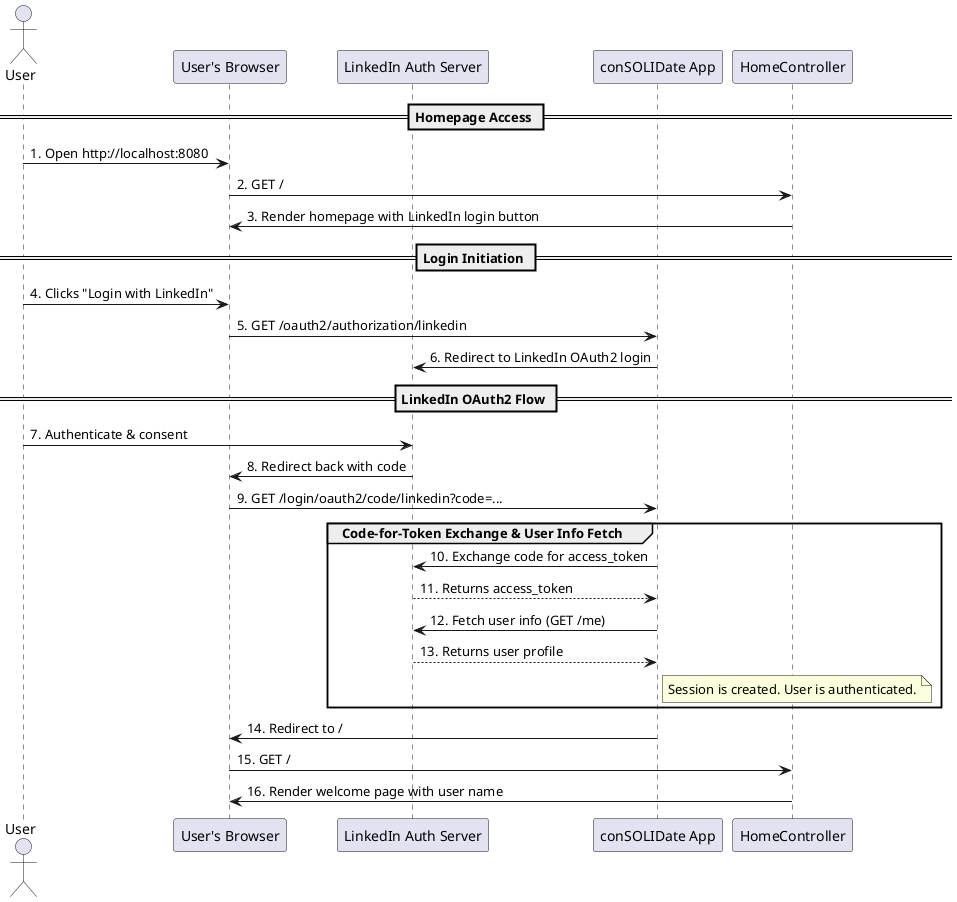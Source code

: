@startuml
actor User
participant UserBrowser as "User's Browser"
participant LinkedIn as "LinkedIn Auth Server"
participant ConsolidateApp as "conSOLIDate App"
participant HomeController as "HomeController"

== Homepage Access ==
User -> UserBrowser: 1. Open http://localhost:8080
UserBrowser -> HomeController: 2. GET /
HomeController -> UserBrowser: 3. Render homepage with LinkedIn login button

== Login Initiation ==
User -> UserBrowser: 4. Clicks "Login with LinkedIn"
UserBrowser -> ConsolidateApp: 5. GET /oauth2/authorization/linkedin
ConsolidateApp -> LinkedIn: 6. Redirect to LinkedIn OAuth2 login

== LinkedIn OAuth2 Flow ==
User -> LinkedIn: 7. Authenticate & consent
LinkedIn -> UserBrowser: 8. Redirect back with code
UserBrowser -> ConsolidateApp: 9. GET /login/oauth2/code/linkedin?code=...

group Code-for-Token Exchange & User Info Fetch
    ConsolidateApp -> LinkedIn: 10. Exchange code for access_token
    LinkedIn --> ConsolidateApp: 11. Returns access_token
    ConsolidateApp -> LinkedIn: 12. Fetch user info (GET /me)
    LinkedIn --> ConsolidateApp: 13. Returns user profile
    note right of ConsolidateApp: Session is created. User is authenticated.
end

ConsolidateApp -> UserBrowser: 14. Redirect to /
UserBrowser -> HomeController: 15. GET /
HomeController -> UserBrowser: 16. Render welcome page with user name
@enduml